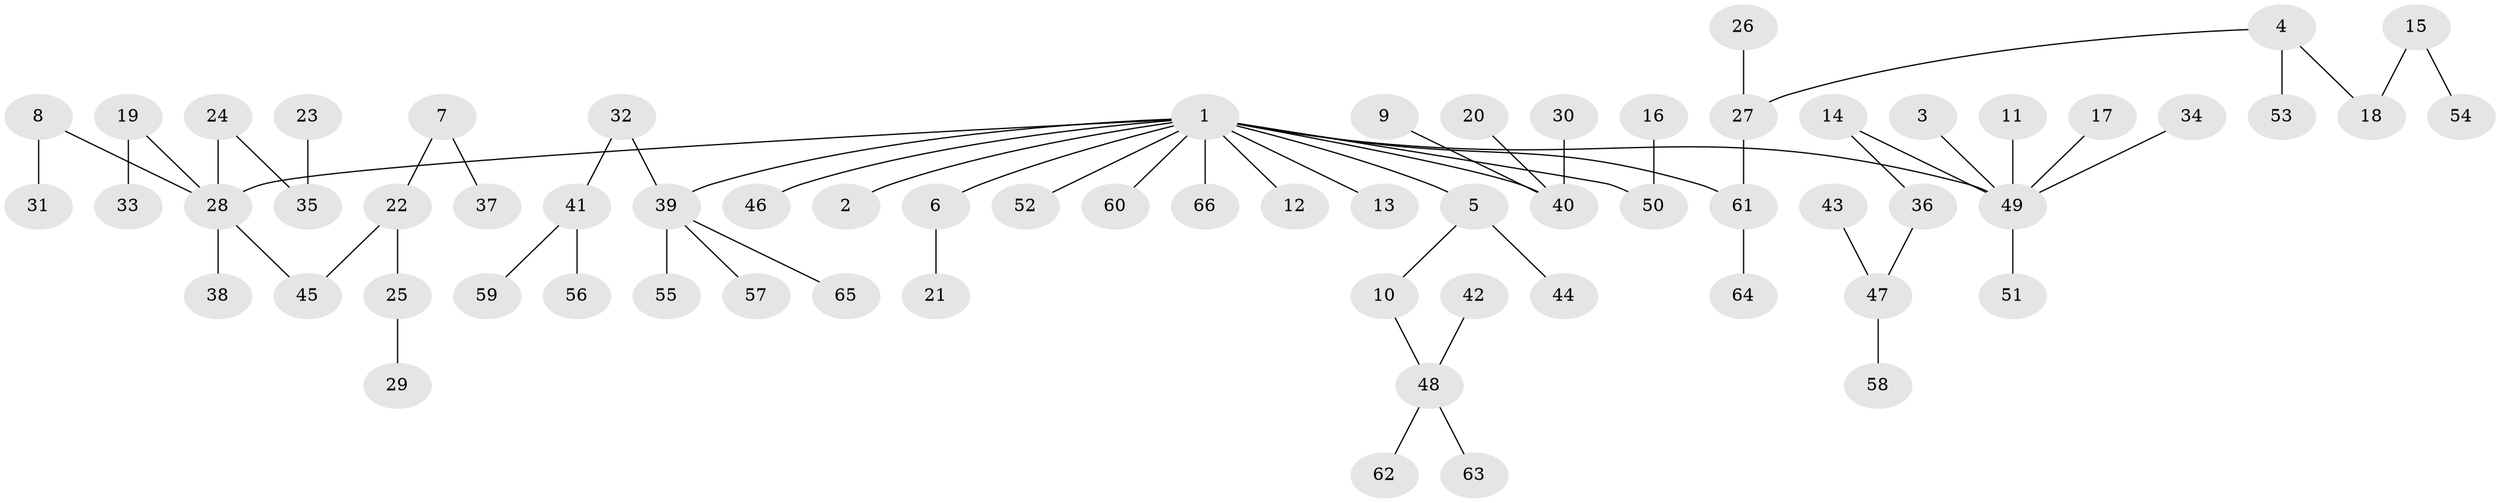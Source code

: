 // original degree distribution, {6: 0.007633587786259542, 9: 0.007633587786259542, 4: 0.06870229007633588, 7: 0.015267175572519083, 2: 0.31297709923664124, 1: 0.4580152671755725, 5: 0.007633587786259542, 3: 0.12213740458015267}
// Generated by graph-tools (version 1.1) at 2025/26/03/09/25 03:26:23]
// undirected, 66 vertices, 65 edges
graph export_dot {
graph [start="1"]
  node [color=gray90,style=filled];
  1;
  2;
  3;
  4;
  5;
  6;
  7;
  8;
  9;
  10;
  11;
  12;
  13;
  14;
  15;
  16;
  17;
  18;
  19;
  20;
  21;
  22;
  23;
  24;
  25;
  26;
  27;
  28;
  29;
  30;
  31;
  32;
  33;
  34;
  35;
  36;
  37;
  38;
  39;
  40;
  41;
  42;
  43;
  44;
  45;
  46;
  47;
  48;
  49;
  50;
  51;
  52;
  53;
  54;
  55;
  56;
  57;
  58;
  59;
  60;
  61;
  62;
  63;
  64;
  65;
  66;
  1 -- 2 [weight=1.0];
  1 -- 5 [weight=1.0];
  1 -- 6 [weight=1.0];
  1 -- 12 [weight=1.0];
  1 -- 13 [weight=1.0];
  1 -- 28 [weight=1.0];
  1 -- 39 [weight=1.0];
  1 -- 40 [weight=1.0];
  1 -- 46 [weight=1.0];
  1 -- 49 [weight=1.0];
  1 -- 50 [weight=1.0];
  1 -- 52 [weight=1.0];
  1 -- 60 [weight=1.0];
  1 -- 61 [weight=1.0];
  1 -- 66 [weight=1.0];
  3 -- 49 [weight=1.0];
  4 -- 18 [weight=1.0];
  4 -- 27 [weight=1.0];
  4 -- 53 [weight=1.0];
  5 -- 10 [weight=1.0];
  5 -- 44 [weight=1.0];
  6 -- 21 [weight=1.0];
  7 -- 22 [weight=1.0];
  7 -- 37 [weight=1.0];
  8 -- 28 [weight=1.0];
  8 -- 31 [weight=1.0];
  9 -- 40 [weight=1.0];
  10 -- 48 [weight=1.0];
  11 -- 49 [weight=1.0];
  14 -- 36 [weight=1.0];
  14 -- 49 [weight=1.0];
  15 -- 18 [weight=1.0];
  15 -- 54 [weight=1.0];
  16 -- 50 [weight=1.0];
  17 -- 49 [weight=1.0];
  19 -- 28 [weight=1.0];
  19 -- 33 [weight=1.0];
  20 -- 40 [weight=1.0];
  22 -- 25 [weight=1.0];
  22 -- 45 [weight=1.0];
  23 -- 35 [weight=1.0];
  24 -- 28 [weight=1.0];
  24 -- 35 [weight=1.0];
  25 -- 29 [weight=1.0];
  26 -- 27 [weight=1.0];
  27 -- 61 [weight=1.0];
  28 -- 38 [weight=1.0];
  28 -- 45 [weight=1.0];
  30 -- 40 [weight=1.0];
  32 -- 39 [weight=1.0];
  32 -- 41 [weight=1.0];
  34 -- 49 [weight=1.0];
  36 -- 47 [weight=1.0];
  39 -- 55 [weight=1.0];
  39 -- 57 [weight=1.0];
  39 -- 65 [weight=1.0];
  41 -- 56 [weight=1.0];
  41 -- 59 [weight=1.0];
  42 -- 48 [weight=1.0];
  43 -- 47 [weight=1.0];
  47 -- 58 [weight=1.0];
  48 -- 62 [weight=1.0];
  48 -- 63 [weight=1.0];
  49 -- 51 [weight=1.0];
  61 -- 64 [weight=1.0];
}
